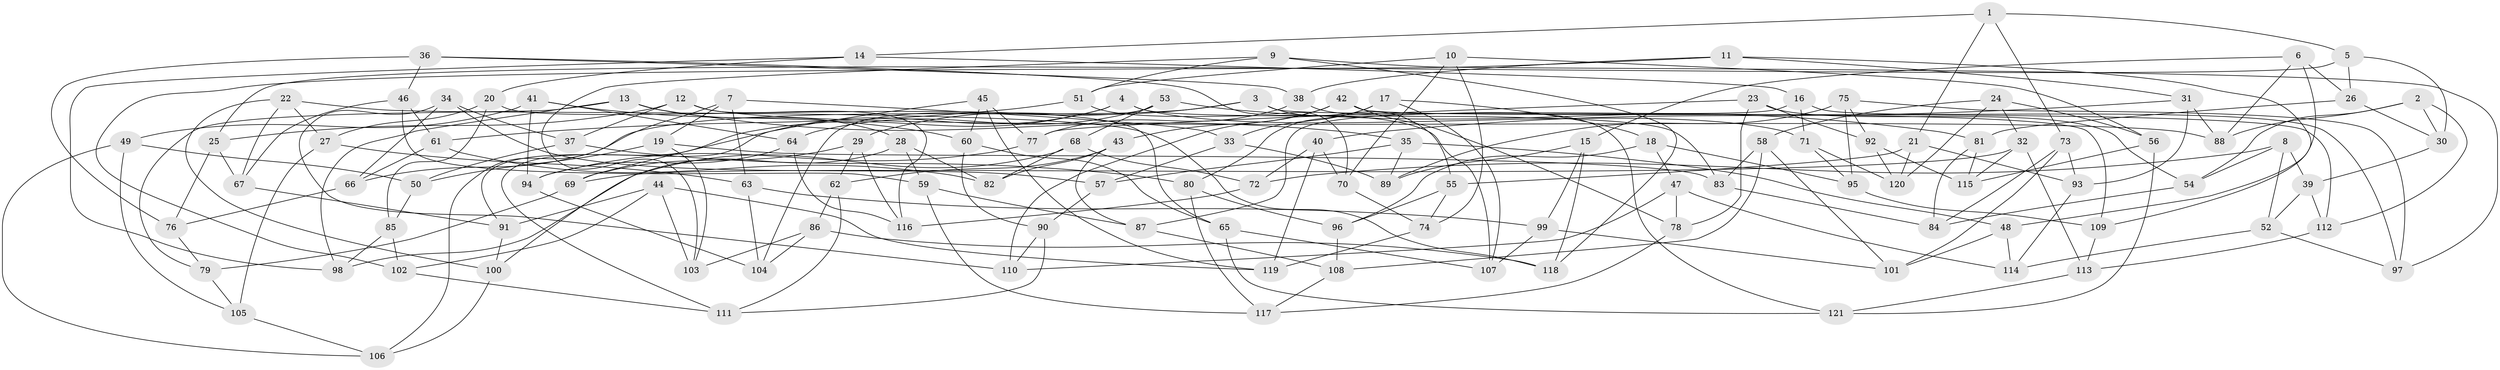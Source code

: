 // Generated by graph-tools (version 1.1) at 2025/16/03/09/25 04:16:43]
// undirected, 121 vertices, 242 edges
graph export_dot {
graph [start="1"]
  node [color=gray90,style=filled];
  1;
  2;
  3;
  4;
  5;
  6;
  7;
  8;
  9;
  10;
  11;
  12;
  13;
  14;
  15;
  16;
  17;
  18;
  19;
  20;
  21;
  22;
  23;
  24;
  25;
  26;
  27;
  28;
  29;
  30;
  31;
  32;
  33;
  34;
  35;
  36;
  37;
  38;
  39;
  40;
  41;
  42;
  43;
  44;
  45;
  46;
  47;
  48;
  49;
  50;
  51;
  52;
  53;
  54;
  55;
  56;
  57;
  58;
  59;
  60;
  61;
  62;
  63;
  64;
  65;
  66;
  67;
  68;
  69;
  70;
  71;
  72;
  73;
  74;
  75;
  76;
  77;
  78;
  79;
  80;
  81;
  82;
  83;
  84;
  85;
  86;
  87;
  88;
  89;
  90;
  91;
  92;
  93;
  94;
  95;
  96;
  97;
  98;
  99;
  100;
  101;
  102;
  103;
  104;
  105;
  106;
  107;
  108;
  109;
  110;
  111;
  112;
  113;
  114;
  115;
  116;
  117;
  118;
  119;
  120;
  121;
  1 -- 21;
  1 -- 5;
  1 -- 14;
  1 -- 73;
  2 -- 54;
  2 -- 30;
  2 -- 88;
  2 -- 112;
  3 -- 29;
  3 -- 55;
  3 -- 109;
  3 -- 66;
  4 -- 111;
  4 -- 71;
  4 -- 83;
  4 -- 91;
  5 -- 26;
  5 -- 30;
  5 -- 25;
  6 -- 48;
  6 -- 26;
  6 -- 15;
  6 -- 88;
  7 -- 33;
  7 -- 63;
  7 -- 19;
  7 -- 106;
  8 -- 72;
  8 -- 39;
  8 -- 52;
  8 -- 54;
  9 -- 103;
  9 -- 97;
  9 -- 118;
  9 -- 51;
  10 -- 74;
  10 -- 70;
  10 -- 51;
  10 -- 56;
  11 -- 102;
  11 -- 38;
  11 -- 31;
  11 -- 109;
  12 -- 37;
  12 -- 25;
  12 -- 116;
  12 -- 88;
  13 -- 28;
  13 -- 79;
  13 -- 98;
  13 -- 35;
  14 -- 20;
  14 -- 16;
  14 -- 98;
  15 -- 118;
  15 -- 89;
  15 -- 99;
  16 -- 71;
  16 -- 87;
  16 -- 97;
  17 -- 107;
  17 -- 18;
  17 -- 80;
  17 -- 33;
  18 -- 95;
  18 -- 96;
  18 -- 47;
  19 -- 103;
  19 -- 50;
  19 -- 83;
  20 -- 65;
  20 -- 27;
  20 -- 85;
  21 -- 120;
  21 -- 93;
  21 -- 55;
  22 -- 118;
  22 -- 100;
  22 -- 67;
  22 -- 27;
  23 -- 54;
  23 -- 92;
  23 -- 78;
  23 -- 77;
  24 -- 120;
  24 -- 56;
  24 -- 58;
  24 -- 32;
  25 -- 67;
  25 -- 76;
  26 -- 30;
  26 -- 81;
  27 -- 105;
  27 -- 63;
  28 -- 59;
  28 -- 100;
  28 -- 82;
  29 -- 62;
  29 -- 116;
  29 -- 69;
  30 -- 39;
  31 -- 93;
  31 -- 88;
  31 -- 40;
  32 -- 69;
  32 -- 115;
  32 -- 113;
  33 -- 89;
  33 -- 57;
  34 -- 57;
  34 -- 110;
  34 -- 37;
  34 -- 66;
  35 -- 48;
  35 -- 57;
  35 -- 89;
  36 -- 76;
  36 -- 46;
  36 -- 38;
  36 -- 70;
  37 -- 50;
  37 -- 80;
  38 -- 77;
  38 -- 121;
  39 -- 52;
  39 -- 112;
  40 -- 119;
  40 -- 70;
  40 -- 72;
  41 -- 60;
  41 -- 64;
  41 -- 49;
  41 -- 94;
  42 -- 43;
  42 -- 112;
  42 -- 110;
  42 -- 78;
  43 -- 62;
  43 -- 87;
  43 -- 82;
  44 -- 91;
  44 -- 119;
  44 -- 102;
  44 -- 103;
  45 -- 69;
  45 -- 60;
  45 -- 119;
  45 -- 77;
  46 -- 59;
  46 -- 67;
  46 -- 61;
  47 -- 110;
  47 -- 114;
  47 -- 78;
  48 -- 101;
  48 -- 114;
  49 -- 50;
  49 -- 106;
  49 -- 105;
  50 -- 85;
  51 -- 107;
  51 -- 61;
  52 -- 97;
  52 -- 114;
  53 -- 68;
  53 -- 104;
  53 -- 81;
  53 -- 64;
  54 -- 84;
  55 -- 74;
  55 -- 96;
  56 -- 115;
  56 -- 121;
  57 -- 90;
  58 -- 83;
  58 -- 108;
  58 -- 101;
  59 -- 87;
  59 -- 117;
  60 -- 65;
  60 -- 90;
  61 -- 82;
  61 -- 66;
  62 -- 111;
  62 -- 86;
  63 -- 99;
  63 -- 104;
  64 -- 94;
  64 -- 116;
  65 -- 121;
  65 -- 107;
  66 -- 76;
  67 -- 91;
  68 -- 98;
  68 -- 82;
  68 -- 72;
  69 -- 79;
  70 -- 74;
  71 -- 120;
  71 -- 95;
  72 -- 116;
  73 -- 93;
  73 -- 101;
  73 -- 84;
  74 -- 119;
  75 -- 97;
  75 -- 92;
  75 -- 89;
  75 -- 95;
  76 -- 79;
  77 -- 94;
  78 -- 117;
  79 -- 105;
  80 -- 96;
  80 -- 117;
  81 -- 115;
  81 -- 84;
  83 -- 84;
  85 -- 102;
  85 -- 98;
  86 -- 118;
  86 -- 103;
  86 -- 104;
  87 -- 108;
  90 -- 111;
  90 -- 110;
  91 -- 100;
  92 -- 120;
  92 -- 115;
  93 -- 114;
  94 -- 104;
  95 -- 109;
  96 -- 108;
  99 -- 101;
  99 -- 107;
  100 -- 106;
  102 -- 111;
  105 -- 106;
  108 -- 117;
  109 -- 113;
  112 -- 113;
  113 -- 121;
}
